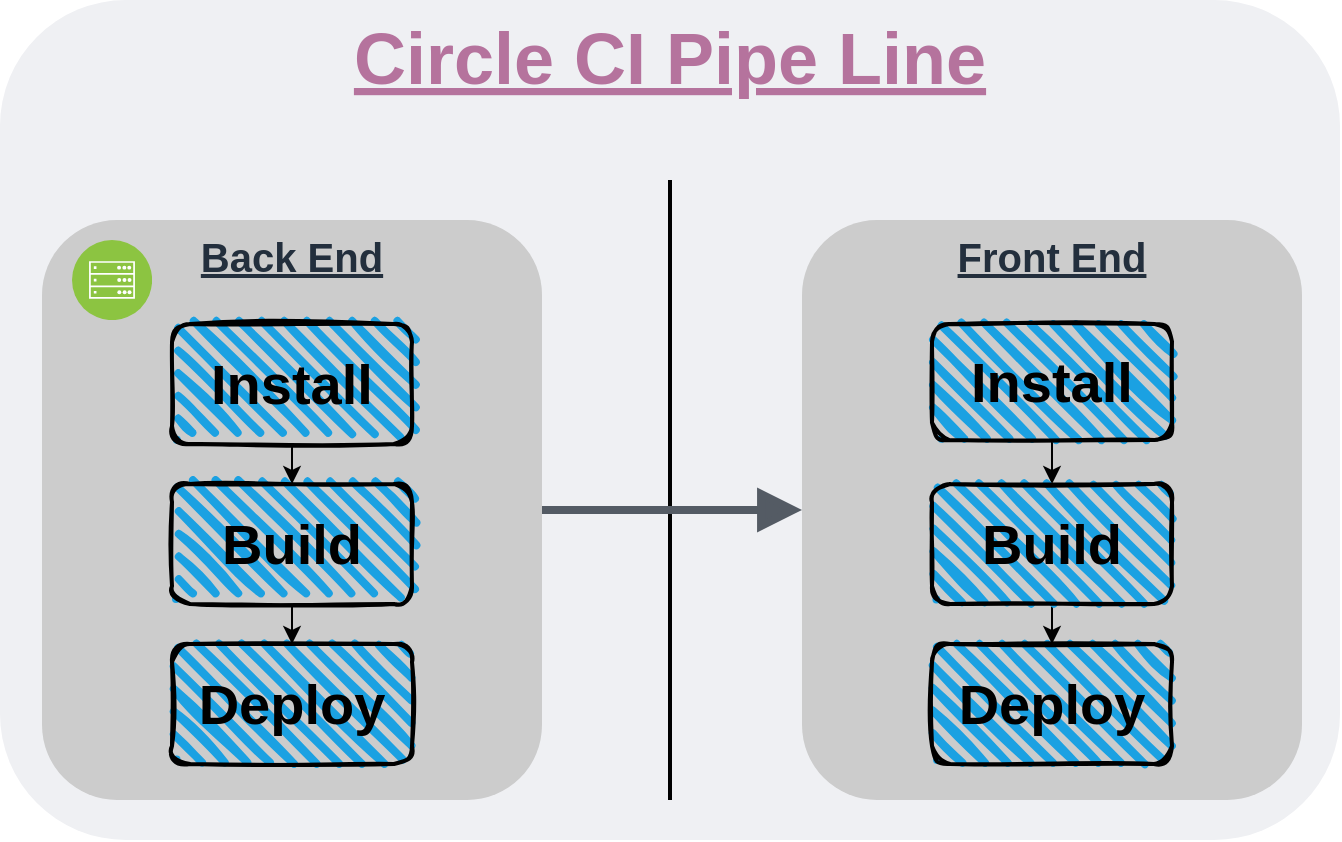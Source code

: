 <mxfile version="17.4.2" type="github"><diagram id="CIfGc2wHYZk0E4w9Yw_O" name="Page-1"><mxGraphModel dx="1221" dy="681" grid="1" gridSize="10" guides="1" tooltips="1" connect="1" arrows="1" fold="1" page="1" pageScale="1" pageWidth="827" pageHeight="1169" math="0" shadow="0"><root><mxCell id="0"/><mxCell id="1" parent="0"/><mxCell id="jx7BdUWi-mhc21Ueko5X-3" value="Circle CI Pipe Line" style="fillColor=#EFF0F3;strokeColor=none;dashed=0;verticalAlign=top;fontStyle=5;fontColor=#B5739D;rounded=1;fontSize=36;" vertex="1" parent="1"><mxGeometry x="79" y="70" width="670" height="420" as="geometry"/></mxCell><mxCell id="jx7BdUWi-mhc21Ueko5X-2" value="" style="shape=image;html=1;verticalAlign=top;verticalLabelPosition=bottom;labelBackgroundColor=#ffffff;imageAspect=0;aspect=fixed;image=https://cdn2.iconfinder.com/data/icons/css-vol-1/24/circleci-128.png" vertex="1" parent="1"><mxGeometry x="95" y="83" width="80" height="80" as="geometry"/></mxCell><mxCell id="jx7BdUWi-mhc21Ueko5X-4" value="Back End" style="fillColor=#CCCCCC;strokeColor=none;dashed=0;verticalAlign=top;fontStyle=5;fontColor=#232F3D;rounded=1;fontSize=20;" vertex="1" parent="1"><mxGeometry x="100" y="180" width="250" height="290" as="geometry"/></mxCell><mxCell id="jx7BdUWi-mhc21Ueko5X-5" value="Front End" style="fillColor=#CCCCCC;strokeColor=none;dashed=0;verticalAlign=top;fontStyle=5;fontColor=#232F3D;rounded=1;fontSize=20;" vertex="1" parent="1"><mxGeometry x="480" y="180" width="250" height="290" as="geometry"/></mxCell><mxCell id="jx7BdUWi-mhc21Ueko5X-6" value="" style="aspect=fixed;perimeter=ellipsePerimeter;html=1;align=center;shadow=0;dashed=0;fontColor=#4277BB;labelBackgroundColor=#ffffff;fontSize=12;spacingTop=3;image;image=img/lib/ibm/infrastructure/mobile_backend.svg;rounded=1;fillColor=#CCCCCC;imageBackground=none;" vertex="1" parent="1"><mxGeometry x="115" y="190" width="40" height="40" as="geometry"/></mxCell><mxCell id="jx7BdUWi-mhc21Ueko5X-9" value="" style="shape=image;html=1;verticalAlign=top;verticalLabelPosition=bottom;labelBackgroundColor=#ffffff;imageAspect=0;aspect=fixed;image=https://cdn2.iconfinder.com/data/icons/competitive-strategy-and-corporate-training/512/177_frontend_interface_mobile_phone_developer_app_development-128.png;rounded=1;fontSize=20;fontColor=#B5739D;fillColor=#CCCCCC;" vertex="1" parent="1"><mxGeometry x="498" y="190" width="40" height="40" as="geometry"/></mxCell><mxCell id="jx7BdUWi-mhc21Ueko5X-12" value="" style="edgeStyle=orthogonalEdgeStyle;rounded=0;orthogonalLoop=1;jettySize=auto;html=1;fontSize=28;fontColor=#000000;" edge="1" parent="1" source="jx7BdUWi-mhc21Ueko5X-10" target="jx7BdUWi-mhc21Ueko5X-11"><mxGeometry relative="1" as="geometry"/></mxCell><mxCell id="jx7BdUWi-mhc21Ueko5X-10" value="&lt;font color=&quot;#000000&quot; style=&quot;font-size: 28px&quot;&gt;&lt;b&gt;Install&lt;/b&gt;&lt;/font&gt;" style="rounded=1;whiteSpace=wrap;html=1;strokeWidth=2;fillWeight=4;hachureGap=8;hachureAngle=45;fillColor=#1ba1e2;sketch=1;fontSize=20;fontColor=#B5739D;" vertex="1" parent="1"><mxGeometry x="165" y="232" width="120" height="60" as="geometry"/></mxCell><mxCell id="jx7BdUWi-mhc21Ueko5X-14" value="" style="edgeStyle=orthogonalEdgeStyle;rounded=0;orthogonalLoop=1;jettySize=auto;html=1;fontSize=28;fontColor=#000000;" edge="1" parent="1" source="jx7BdUWi-mhc21Ueko5X-11" target="jx7BdUWi-mhc21Ueko5X-13"><mxGeometry relative="1" as="geometry"/></mxCell><mxCell id="jx7BdUWi-mhc21Ueko5X-11" value="&lt;font color=&quot;#000000&quot; style=&quot;font-size: 28px&quot;&gt;&lt;b&gt;Build&lt;/b&gt;&lt;/font&gt;" style="rounded=1;whiteSpace=wrap;html=1;strokeWidth=2;fillWeight=4;hachureGap=8;hachureAngle=45;fillColor=#1ba1e2;sketch=1;fontSize=20;fontColor=#B5739D;" vertex="1" parent="1"><mxGeometry x="165" y="312" width="120" height="60" as="geometry"/></mxCell><mxCell id="jx7BdUWi-mhc21Ueko5X-13" value="&lt;font color=&quot;#000000&quot; style=&quot;font-size: 28px&quot;&gt;&lt;b&gt;Deploy&lt;/b&gt;&lt;/font&gt;" style="rounded=1;whiteSpace=wrap;html=1;strokeWidth=2;fillWeight=4;hachureGap=8;hachureAngle=45;fillColor=#1ba1e2;sketch=1;fontSize=20;fontColor=#B5739D;" vertex="1" parent="1"><mxGeometry x="165" y="392" width="120" height="60" as="geometry"/></mxCell><mxCell id="jx7BdUWi-mhc21Ueko5X-26" value="" style="edgeStyle=orthogonalEdgeStyle;rounded=0;jumpSize=12;orthogonalLoop=1;jettySize=auto;html=1;fontSize=36;fontColor=#000000;startSize=6;endSize=6;strokeWidth=1;" edge="1" parent="1" source="jx7BdUWi-mhc21Ueko5X-15" target="jx7BdUWi-mhc21Ueko5X-16"><mxGeometry relative="1" as="geometry"/></mxCell><mxCell id="jx7BdUWi-mhc21Ueko5X-15" value="&lt;font color=&quot;#000000&quot; style=&quot;font-size: 28px&quot;&gt;&lt;b&gt;Install&lt;/b&gt;&lt;/font&gt;" style="rounded=1;whiteSpace=wrap;html=1;strokeWidth=2;fillWeight=4;hachureGap=8;hachureAngle=45;fillColor=#1ba1e2;sketch=1;fontSize=20;fontColor=#B5739D;" vertex="1" parent="1"><mxGeometry x="545" y="232" width="120" height="58" as="geometry"/></mxCell><mxCell id="jx7BdUWi-mhc21Ueko5X-28" value="" style="edgeStyle=orthogonalEdgeStyle;rounded=0;jumpSize=12;orthogonalLoop=1;jettySize=auto;html=1;fontSize=36;fontColor=#000000;startSize=6;endSize=6;strokeWidth=1;entryX=0.5;entryY=0;entryDx=0;entryDy=0;" edge="1" parent="1" source="jx7BdUWi-mhc21Ueko5X-16" target="jx7BdUWi-mhc21Ueko5X-17"><mxGeometry relative="1" as="geometry"><mxPoint x="605" y="482.0" as="targetPoint"/></mxGeometry></mxCell><mxCell id="jx7BdUWi-mhc21Ueko5X-16" value="&lt;font color=&quot;#000000&quot; style=&quot;font-size: 28px&quot;&gt;&lt;b&gt;Build&lt;/b&gt;&lt;/font&gt;" style="rounded=1;whiteSpace=wrap;html=1;strokeWidth=2;fillWeight=4;hachureGap=8;hachureAngle=45;fillColor=#1ba1e2;sketch=1;fontSize=20;fontColor=#B5739D;" vertex="1" parent="1"><mxGeometry x="545" y="312" width="120" height="60" as="geometry"/></mxCell><mxCell id="jx7BdUWi-mhc21Ueko5X-17" value="&lt;font color=&quot;#000000&quot; style=&quot;font-size: 28px&quot;&gt;&lt;b&gt;Deploy&lt;/b&gt;&lt;/font&gt;" style="rounded=1;whiteSpace=wrap;html=1;strokeWidth=2;fillWeight=4;hachureGap=8;hachureAngle=45;fillColor=#1ba1e2;sketch=1;fontSize=20;fontColor=#B5739D;" vertex="1" parent="1"><mxGeometry x="545" y="392" width="120" height="60" as="geometry"/></mxCell><mxCell id="jx7BdUWi-mhc21Ueko5X-18" value="" style="line;strokeWidth=2;direction=south;html=1;rounded=1;fontSize=28;fontColor=#000000;fillColor=#CCCCCC;" vertex="1" parent="1"><mxGeometry x="409" y="160" width="10" height="310" as="geometry"/></mxCell><mxCell id="jx7BdUWi-mhc21Ueko5X-19" value="" style="edgeStyle=orthogonalEdgeStyle;html=1;endArrow=block;elbow=vertical;startArrow=none;endFill=1;strokeColor=#545B64;rounded=0;fontSize=36;fontColor=#000000;exitX=1;exitY=0.5;exitDx=0;exitDy=0;entryX=0;entryY=0.5;entryDx=0;entryDy=0;endSize=12;startSize=12;jumpSize=12;strokeWidth=4;" edge="1" parent="1" source="jx7BdUWi-mhc21Ueko5X-4" target="jx7BdUWi-mhc21Ueko5X-5"><mxGeometry width="100" relative="1" as="geometry"><mxPoint x="320" y="290" as="sourcePoint"/><mxPoint x="420" y="290" as="targetPoint"/><Array as="points"><mxPoint x="420" y="325"/><mxPoint x="420" y="325"/></Array></mxGeometry></mxCell></root></mxGraphModel></diagram></mxfile>